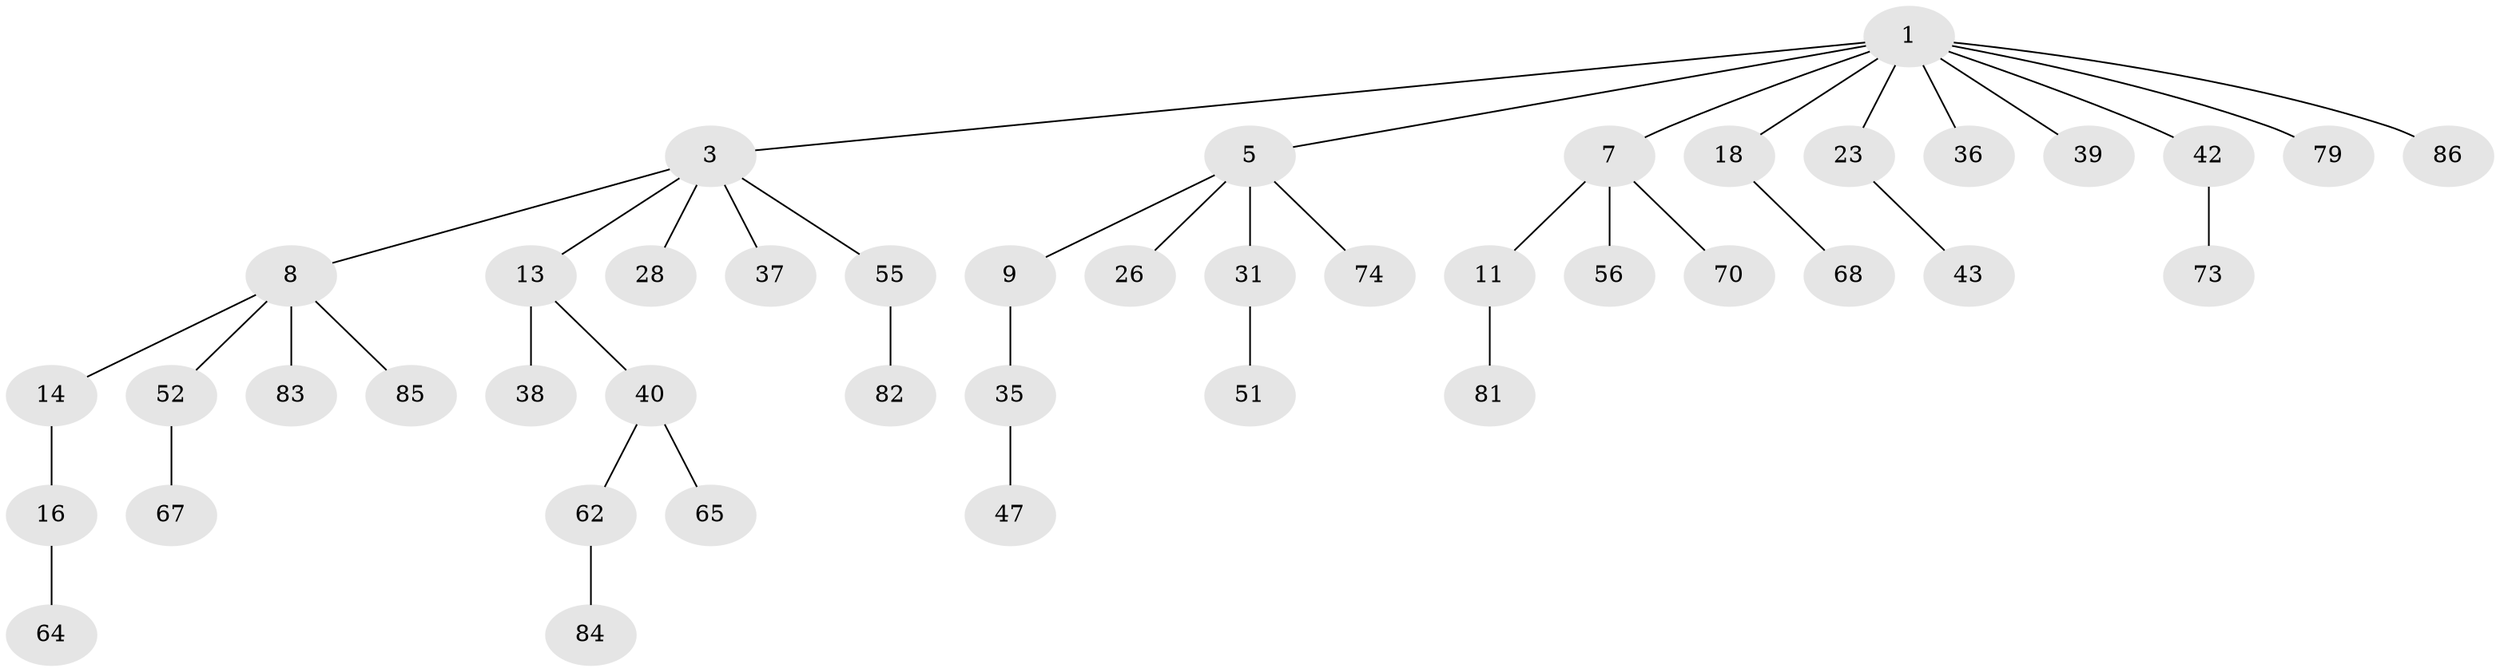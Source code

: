 // original degree distribution, {6: 0.011627906976744186, 3: 0.16279069767441862, 4: 0.046511627906976744, 7: 0.011627906976744186, 2: 0.2441860465116279, 5: 0.03488372093023256, 1: 0.4883720930232558}
// Generated by graph-tools (version 1.1) at 2025/15/03/09/25 04:15:22]
// undirected, 43 vertices, 42 edges
graph export_dot {
graph [start="1"]
  node [color=gray90,style=filled];
  1 [super="+2+12+4"];
  3 [super="+10"];
  5 [super="+6+72+34+20"];
  7 [super="+17+45+19"];
  8 [super="+30+44"];
  9;
  11;
  13 [super="+21"];
  14;
  16;
  18 [super="+60+54"];
  23 [super="+25"];
  26;
  28 [super="+63"];
  31;
  35;
  36;
  37;
  38 [super="+78+69"];
  39;
  40;
  42 [super="+75+66"];
  43;
  47 [super="+80"];
  51;
  52 [super="+59"];
  55;
  56;
  62;
  64;
  65 [super="+71"];
  67;
  68;
  70;
  73;
  74;
  79;
  81;
  82;
  83;
  84;
  85;
  86;
  1 -- 3;
  1 -- 7;
  1 -- 36;
  1 -- 18;
  1 -- 79;
  1 -- 23;
  1 -- 39;
  1 -- 42;
  1 -- 5;
  1 -- 86;
  3 -- 8;
  3 -- 37;
  3 -- 28;
  3 -- 13;
  3 -- 55;
  5 -- 9;
  5 -- 26;
  5 -- 31;
  5 -- 74;
  7 -- 11;
  7 -- 56;
  7 -- 70;
  8 -- 14;
  8 -- 52;
  8 -- 85;
  8 -- 83;
  9 -- 35;
  11 -- 81;
  13 -- 38;
  13 -- 40;
  14 -- 16;
  16 -- 64;
  18 -- 68;
  23 -- 43;
  31 -- 51;
  35 -- 47;
  40 -- 62;
  40 -- 65;
  42 -- 73;
  52 -- 67;
  55 -- 82;
  62 -- 84;
}
